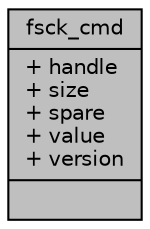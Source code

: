 digraph "fsck_cmd"
{
 // LATEX_PDF_SIZE
  edge [fontname="Helvetica",fontsize="10",labelfontname="Helvetica",labelfontsize="10"];
  node [fontname="Helvetica",fontsize="10",shape=record];
  Node1 [label="{fsck_cmd\n|+ handle\l+ size\l+ spare\l+ value\l+ version\l|}",height=0.2,width=0.4,color="black", fillcolor="grey75", style="filled", fontcolor="black",tooltip=" "];
}
